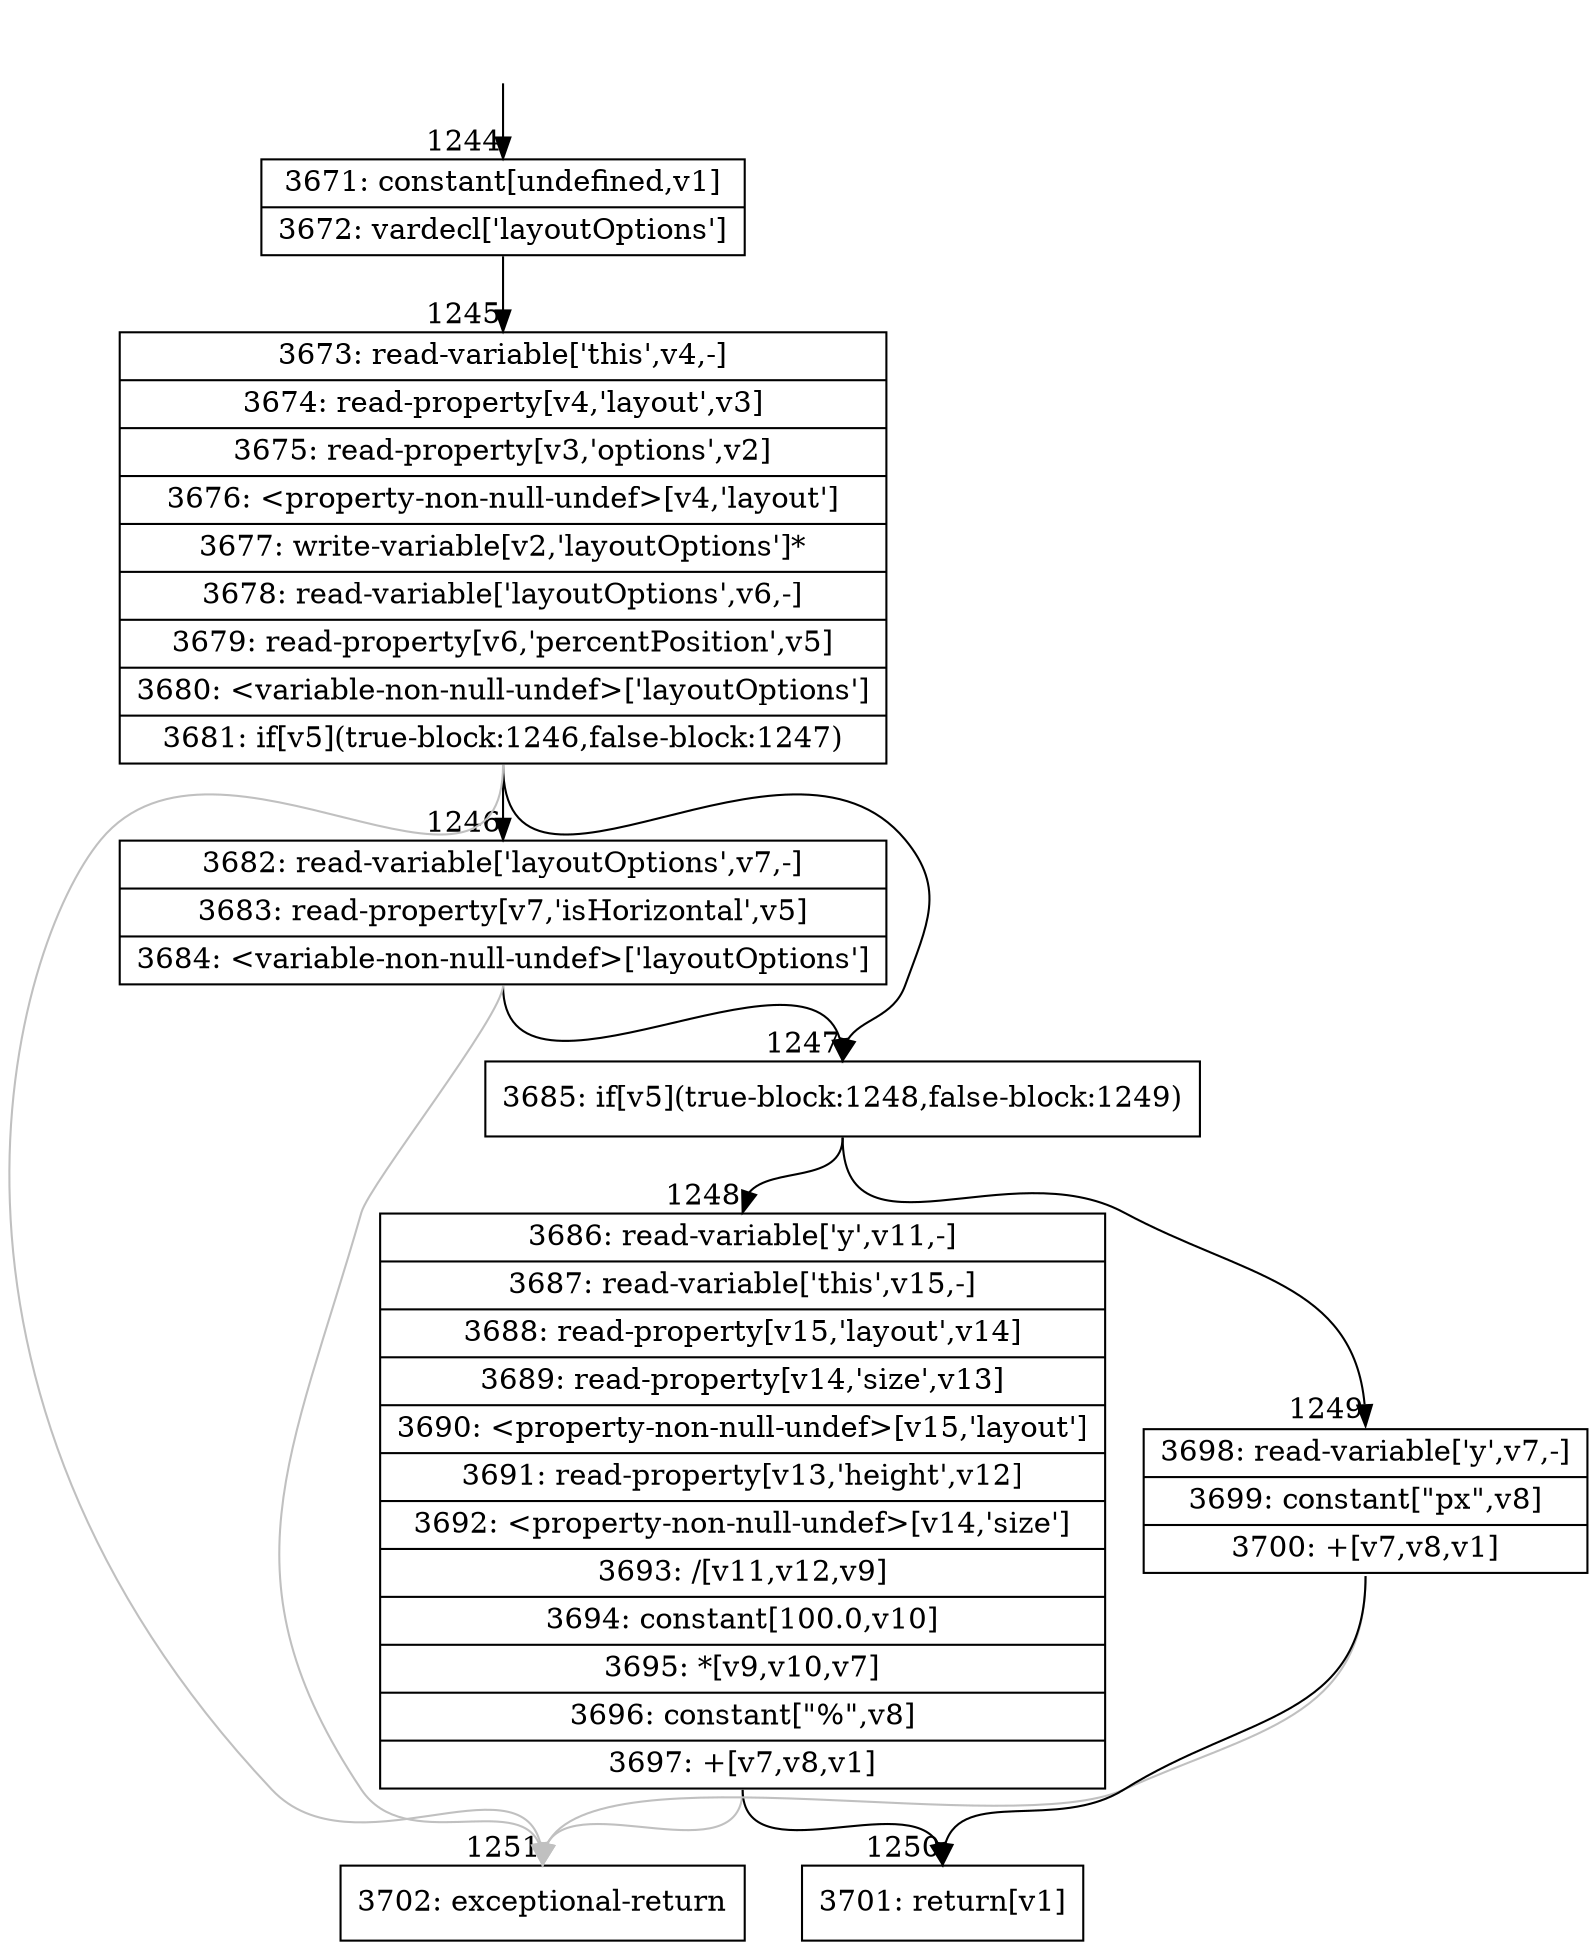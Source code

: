 digraph {
rankdir="TD"
BB_entry113[shape=none,label=""];
BB_entry113 -> BB1244 [tailport=s, headport=n, headlabel="    1244"]
BB1244 [shape=record label="{3671: constant[undefined,v1]|3672: vardecl['layoutOptions']}" ] 
BB1244 -> BB1245 [tailport=s, headport=n, headlabel="      1245"]
BB1245 [shape=record label="{3673: read-variable['this',v4,-]|3674: read-property[v4,'layout',v3]|3675: read-property[v3,'options',v2]|3676: \<property-non-null-undef\>[v4,'layout']|3677: write-variable[v2,'layoutOptions']*|3678: read-variable['layoutOptions',v6,-]|3679: read-property[v6,'percentPosition',v5]|3680: \<variable-non-null-undef\>['layoutOptions']|3681: if[v5](true-block:1246,false-block:1247)}" ] 
BB1245 -> BB1247 [tailport=s, headport=n, headlabel="      1247"]
BB1245 -> BB1246 [tailport=s, headport=n, headlabel="      1246"]
BB1245 -> BB1251 [tailport=s, headport=n, color=gray, headlabel="      1251"]
BB1246 [shape=record label="{3682: read-variable['layoutOptions',v7,-]|3683: read-property[v7,'isHorizontal',v5]|3684: \<variable-non-null-undef\>['layoutOptions']}" ] 
BB1246 -> BB1247 [tailport=s, headport=n]
BB1246 -> BB1251 [tailport=s, headport=n, color=gray]
BB1247 [shape=record label="{3685: if[v5](true-block:1248,false-block:1249)}" ] 
BB1247 -> BB1248 [tailport=s, headport=n, headlabel="      1248"]
BB1247 -> BB1249 [tailport=s, headport=n, headlabel="      1249"]
BB1248 [shape=record label="{3686: read-variable['y',v11,-]|3687: read-variable['this',v15,-]|3688: read-property[v15,'layout',v14]|3689: read-property[v14,'size',v13]|3690: \<property-non-null-undef\>[v15,'layout']|3691: read-property[v13,'height',v12]|3692: \<property-non-null-undef\>[v14,'size']|3693: /[v11,v12,v9]|3694: constant[100.0,v10]|3695: *[v9,v10,v7]|3696: constant[\"%\",v8]|3697: +[v7,v8,v1]}" ] 
BB1248 -> BB1250 [tailport=s, headport=n, headlabel="      1250"]
BB1248 -> BB1251 [tailport=s, headport=n, color=gray]
BB1249 [shape=record label="{3698: read-variable['y',v7,-]|3699: constant[\"px\",v8]|3700: +[v7,v8,v1]}" ] 
BB1249 -> BB1250 [tailport=s, headport=n]
BB1249 -> BB1251 [tailport=s, headport=n, color=gray]
BB1250 [shape=record label="{3701: return[v1]}" ] 
BB1251 [shape=record label="{3702: exceptional-return}" ] 
//#$~ 1699
}
